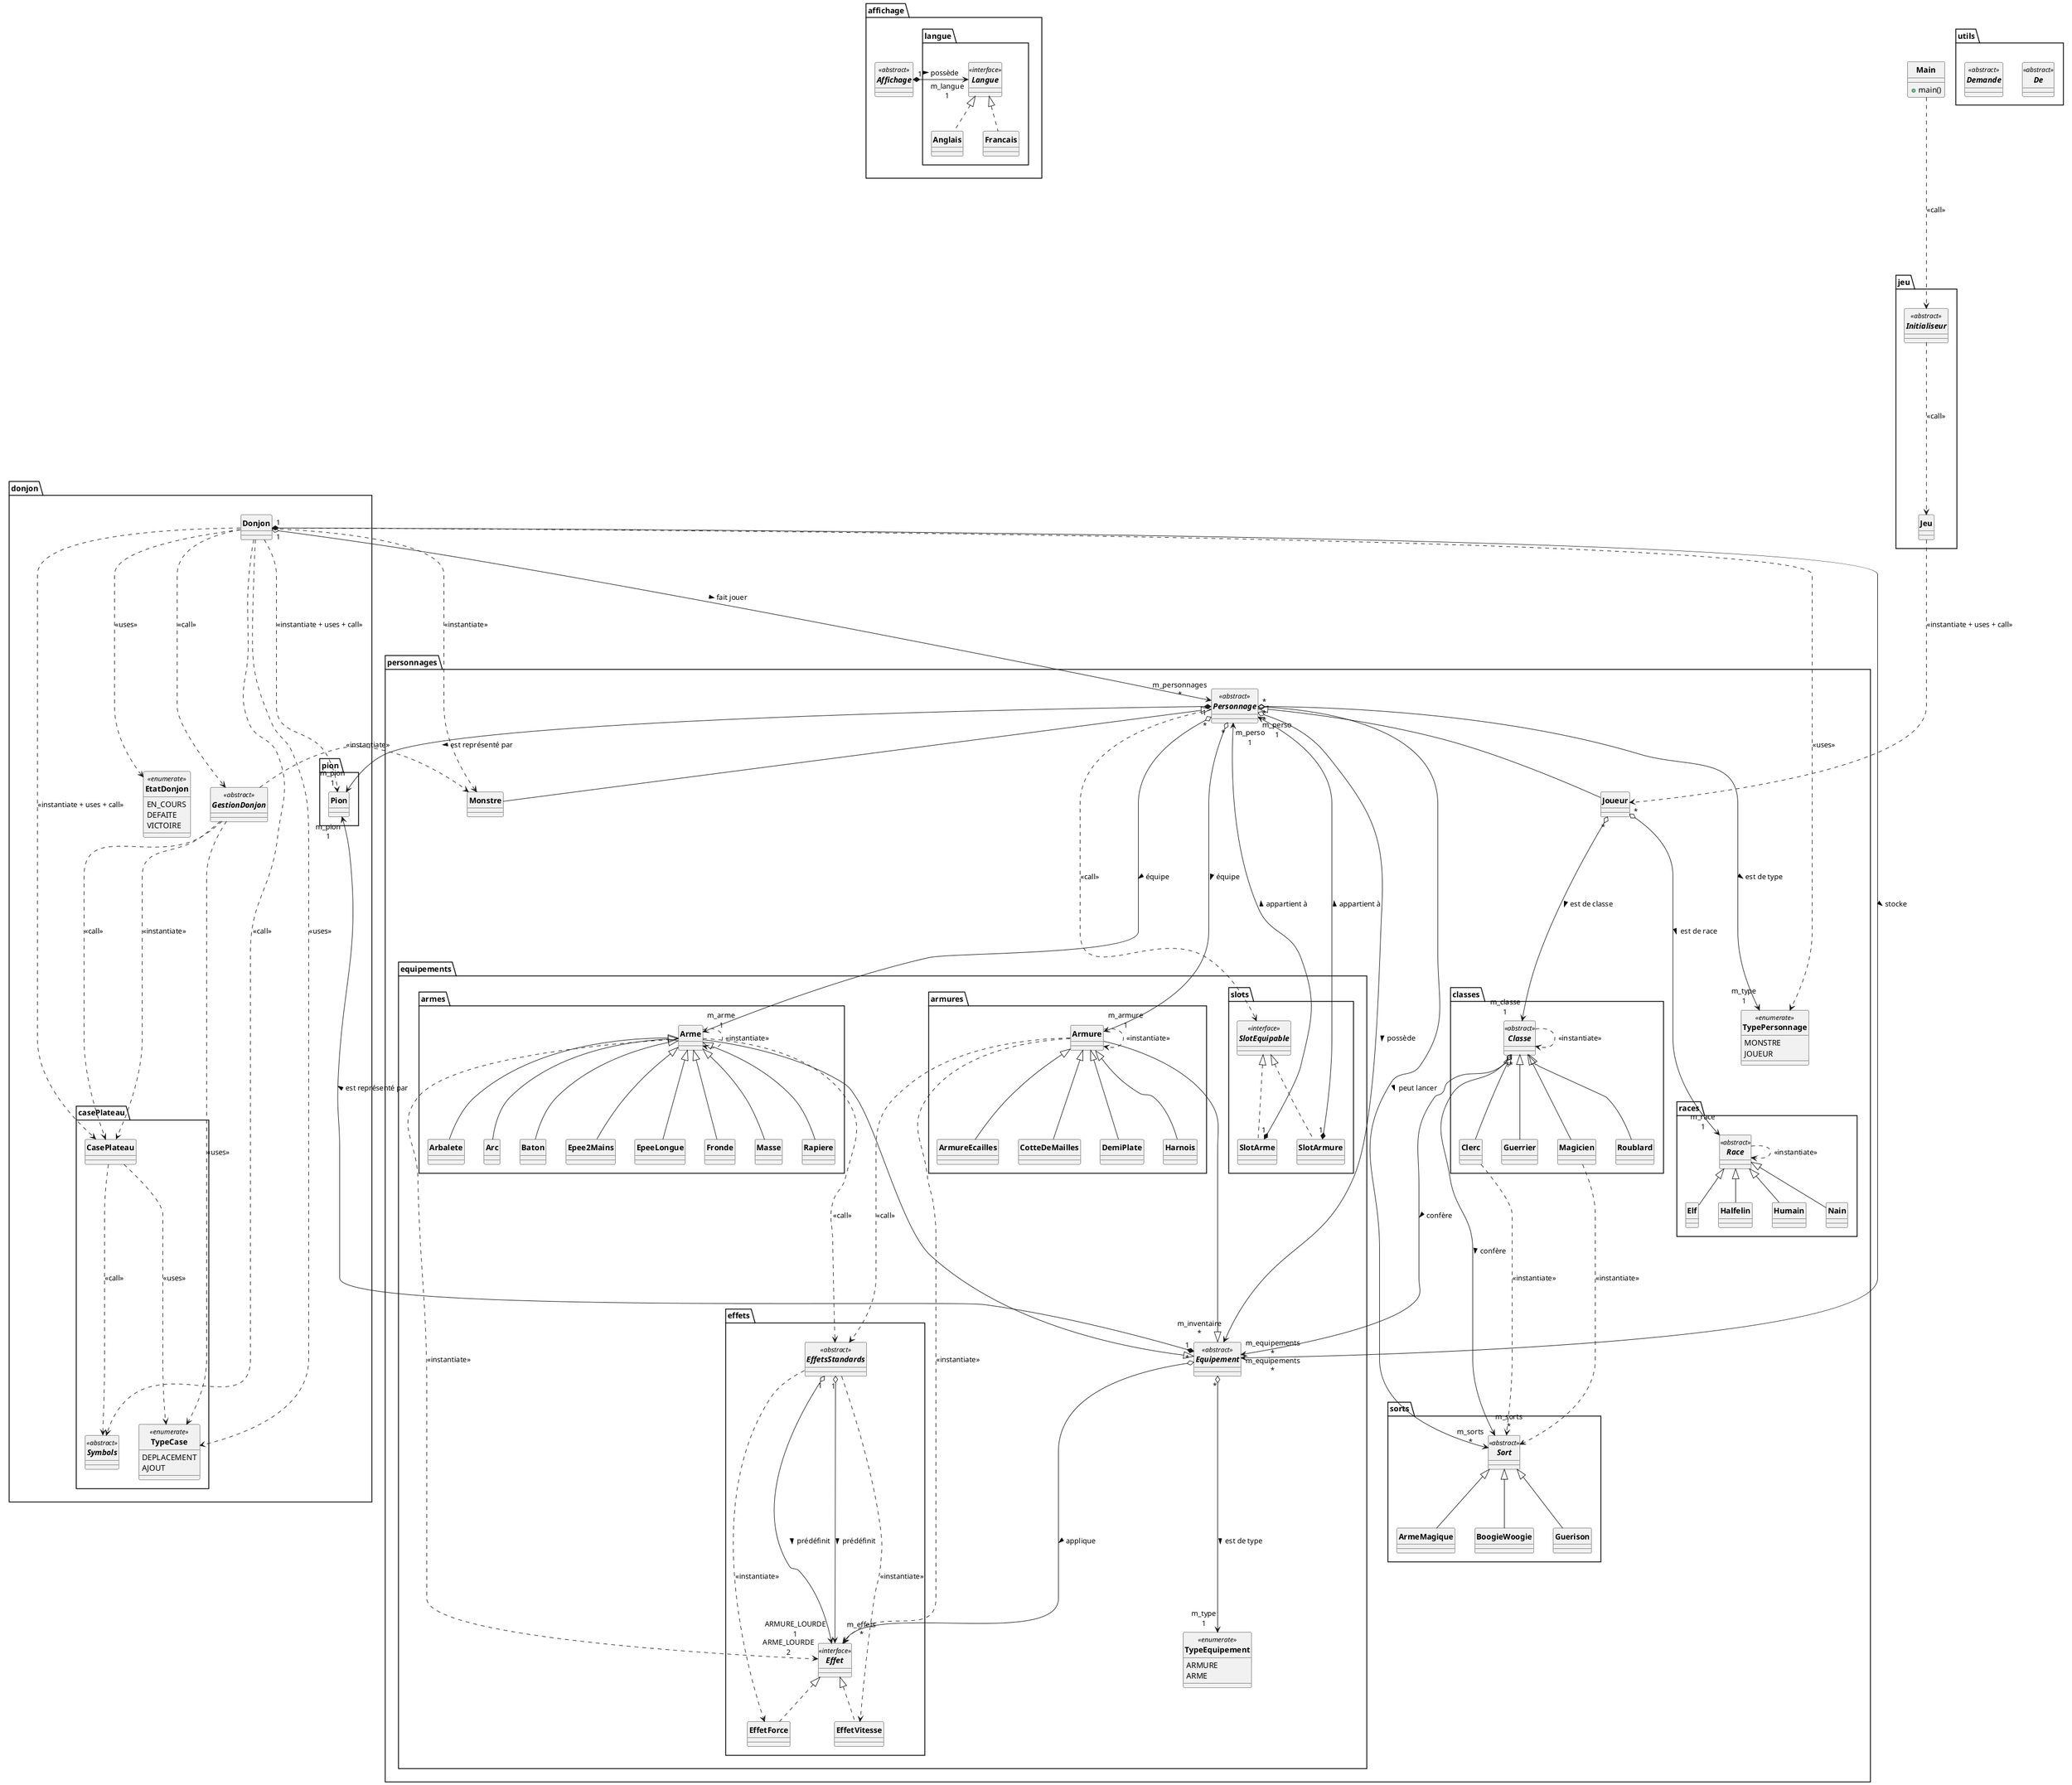 @startuml

skinparam AttributeIconSize 0
skinparam classFontStyle Bold
skinparam style strictuml

package affichage {
    abstract class Affichage <<abstract>>{

    }

    package langue
    {
        interface Langue << interface >> {
        }

        class Anglais implements Langue{
        }

        class Francais implements Langue{
        }
    }
}

package donjon
{
    class Donjon {

    }

    abstract class GestionDonjon <<abstract>>{
    }

    enum EtatDonjon << enumerate >> {
      EN_COURS
      DEFAITE
      VICTOIRE
    }

    package casePlateau
    {
        class CasePlateau {
        }

        abstract class Symbols <<abstract>>{
        }

        enum TypeCase << enumerate >> {
          DEPLACEMENT
          AJOUT
        }
    }

    package pion
    {
        class Pion {
        }
    }
}

package jeu
{
    class Jeu {
    }

    abstract class Initialiseur <<abstract>>{
    }
}

package personnages
{
    abstract class Personnage <<abstract>>{
    }

    class Monstre extends Personnage{
    }

    class Joueur extends Personnage{
    }

    enum TypePersonnage << enumerate >> {
      MONSTRE
      JOUEUR
    }

    package classes
    {
        abstract class Classe <<abstract>>{
        }

        class Clerc extends Classe{
        }

        class Guerrier extends Classe{
        }

        class Magicien extends Classe{
        }

        class Roublard extends Classe{
        }
    }

    package races
    {
        abstract class Race <<abstract>>{
        }

        class Elf extends Race{
        }

        class Halfelin extends Race{
        }

        class Humain extends Race{
        }

        class Nain extends Race{
        }
    }

    package equipements
    {
        abstract class Equipement <<abstract>>{
        }

        enum TypeEquipement << enumerate >> {
          ARMURE
          ARME
        }

        package armes
        {
            class Arme{

            }

            class Arbalete extends Arme{
            }

            class Arc extends Arme{
            }

            class Baton extends Arme{
            }

            class Epee2Mains extends Arme{
            }

            class EpeeLongue extends Arme{
            }

            class Fronde extends Arme{
            }

            class Masse extends Arme{
            }

            class Rapiere extends Arme{
            }
        }

        package armures
        {
            class Armure{
            }

            class ArmureEcailles extends Armure{
            }

            class CotteDeMailles extends Armure{
            }

            class DemiPlate extends Armure{
            }

            class Harnois extends Armure{
            }
        }

        package effets
        {
            interface Effet << interface >> {
            }

            class EffetForce implements Effet{
            }

            class EffetVitesse implements Effet{
            }

            abstract class EffetsStandards <<abstract>>{
            }
        }

        package slots
        {
            interface SlotEquipable << interface >> {
            }

            class SlotArme implements SlotEquipable{
            }

            class SlotArmure implements SlotEquipable{
            }
        }
    }

    package sorts
    {
        abstract class Sort <<abstract>>{
        }

        class ArmeMagique extends Sort{
        }

        class BoogieWoogie extends Sort{
        }

        class Guerison extends Sort{
        }
    }
}

package utils
{
    abstract class De <<abstract>>{

    }

    abstract class Demande <<abstract>>{

    }
}

class Main {
  + main()
}

Arme -----|> Equipement
Armure -----|> Equipement

Affichage       "1" *-> "m_langue\n1"       Langue:             possède >

CasePlateau     .....> Symbols                  : <<call>>
CasePlateau     .....> TypeCase                 : <<uses>>

Donjon          "1" *-----> "m_equipements\n*"   Equipement:    stocke >
Donjon          "1" o-----> "m_personnages\n*"   Personnage:    fait jouer >
Donjon          .....> CasePlateau             : <<instantiate + uses + call>>
Donjon          .....> Monstre              : <<instantiate>>
Donjon          .....> Pion                    : <<instantiate + uses + call>>
Donjon          .....> TypeCase                : <<uses>>
Donjon          .....> TypePersonnage       : <<uses>>
Donjon          .....> EtatDonjon               : <<uses>>
Donjon          .....> GestionDonjon            : <<call>>
Donjon          .....> Symbols                 : <<call>>

GestionDonjon   .....> CasePlateau             : <<instantiate>>
GestionDonjon   .....> Monstre              : <<instantiate>>
GestionDonjon   .....> TypeCase                : <<uses>>
GestionDonjon   .....> CasePlateau             : <<call>>

Initialiseur    .....> Jeu                      : <<call>>

Jeu             .....> Joueur               : <<instantiate + uses + call>>


Classe          "1" o-----> "m_equipements\n*" Equipement:         confère >
Classe          "*" o-----> "m_sorts\n*"    Sort:               confère >
Classe          .....> Classe                   : <<instantiate>>

Clerc           .....> Sort                   : <<instantiate>>

Magicien        .....> Sort                   : <<instantiate>>

Race            .....> Race                     : <<instantiate>>

Arme            .....> Arme                     : <<instantiate>>
Arme            .....> Effet                   : <<instantiate>>
Arme            .....> EffetsStandards         : <<call>>

Armure          .....> Armure                   : <<instantiate>>
Armure          .....> Effet                   : <<instantiate>>
Armure          .....> EffetsStandards         : <<call>>

EffetsStandards "1" o-----> "ARMURE_LOURDE\n1"  Effet:              prédéfinit >
EffetsStandards "1" o-----> "ARME_LOURDE\n2"    Effet:              prédéfinit >
EffetsStandards .....> EffetForce               : <<instantiate>>
EffetsStandards .....> EffetVitesse             : <<instantiate>>

Equipement      "1" *-----> "m_pion\n1"     Pion:               est représenté par >
Equipement      "*" o-----> "m_type\n1"         TypeEquipement:     est de type >
Equipement      "*" o-----> "m_effets\n*"      Effet:              applique >

SlotArme        "1" *-----> "m_perso\n1"       Personnage:         appartient à >

SlotArmure      "1" *-----> "m_perso\n1"       Personnage:         appartient à >

Joueur          "*" o-----> "m_race\n1"         Race:               est de race >
Joueur          "*" o-----> "m_classe\n1"       Classe:             est de classe >

Personnage      "*" o-----> "m_arme\n1"        Arme:               équipe >
Personnage      "*" o-----> "m_armure\n1"      Armure:             équipe >
Personnage      "1" *-----> "m_pion\n1"     Pion:               est représenté par >
Personnage      "*" o-----> "m_inventaire\n*"  Equipement:         possède >
Personnage      "*" o-----> "m_sorts\n*"    Sort:               peut lancer >
Personnage      "*" o-----> "m_type\n1"         TypePersonnage:     est de type >
Personnage      .....> SlotEquipable           : <<call>>

Main            .....> Initialiseur         : <<call>>

@enduml
